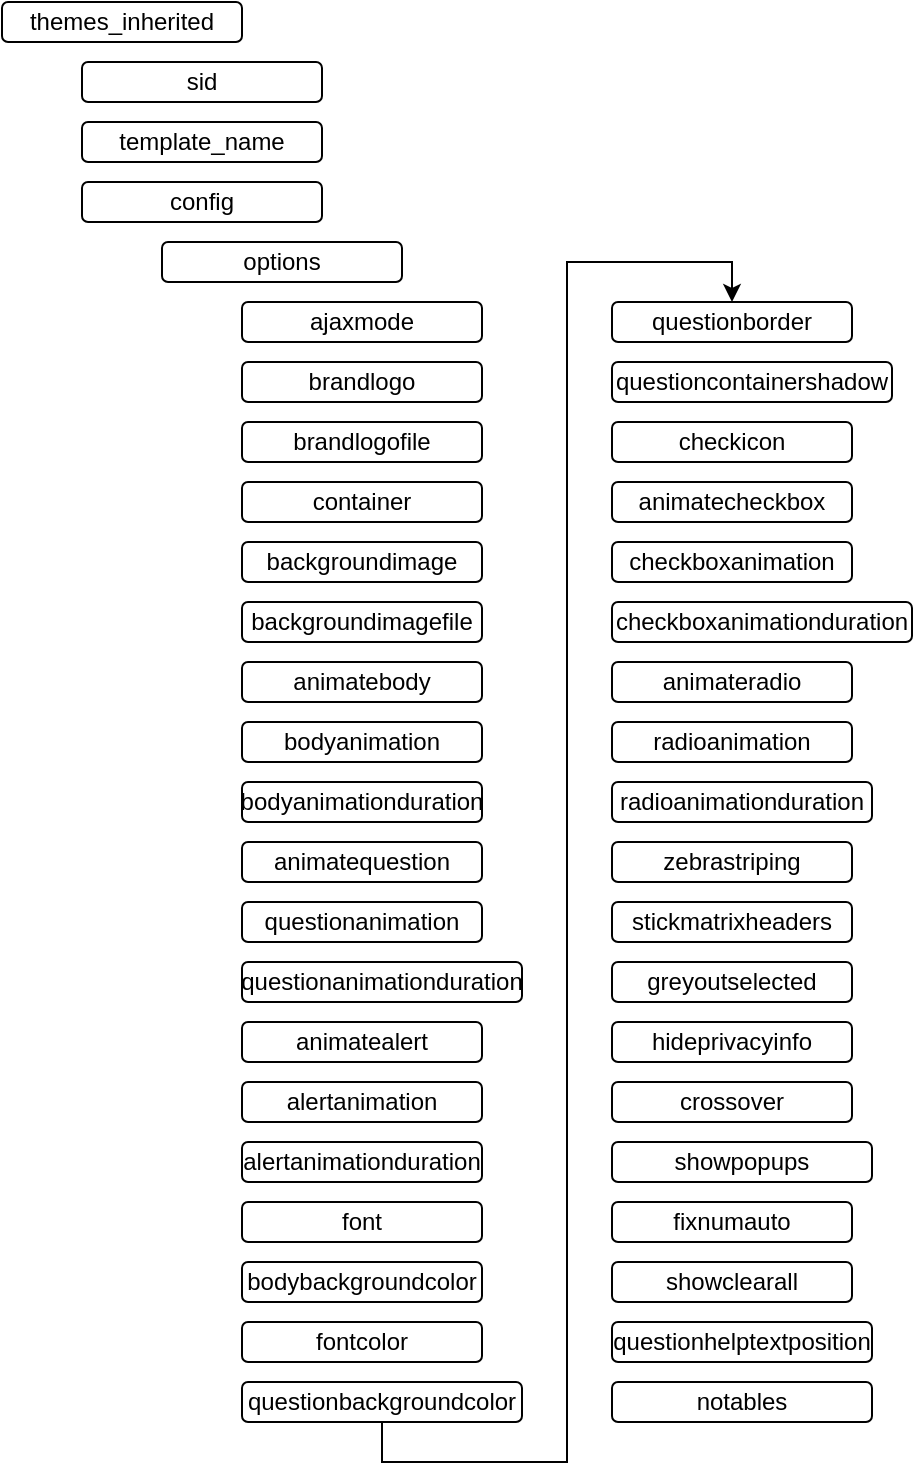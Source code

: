 <mxfile version="14.6.13" type="device"><diagram id="AVFKWEYXcg9EsE_OctUP" name="Page-1"><mxGraphModel dx="796" dy="1170" grid="1" gridSize="10" guides="1" tooltips="1" connect="1" arrows="1" fold="1" page="1" pageScale="1" pageWidth="850" pageHeight="1100" math="0" shadow="0"><root><mxCell id="0"/><mxCell id="1" parent="0"/><mxCell id="VKZo2rKo1eBrCq_VEaTB-1" value="themes_inherited" style="rounded=1;whiteSpace=wrap;html=1;" parent="1" vertex="1"><mxGeometry x="120" y="40" width="120" height="20" as="geometry"/></mxCell><mxCell id="VKZo2rKo1eBrCq_VEaTB-2" value="sid" style="rounded=1;whiteSpace=wrap;html=1;" parent="1" vertex="1"><mxGeometry x="160" y="70" width="120" height="20" as="geometry"/></mxCell><mxCell id="VKZo2rKo1eBrCq_VEaTB-3" value="template_name" style="rounded=1;whiteSpace=wrap;html=1;" parent="1" vertex="1"><mxGeometry x="160" y="100" width="120" height="20" as="geometry"/></mxCell><mxCell id="VKZo2rKo1eBrCq_VEaTB-4" value="config" style="rounded=1;whiteSpace=wrap;html=1;" parent="1" vertex="1"><mxGeometry x="160" y="130" width="120" height="20" as="geometry"/></mxCell><mxCell id="VKZo2rKo1eBrCq_VEaTB-5" value="options" style="rounded=1;whiteSpace=wrap;html=1;" parent="1" vertex="1"><mxGeometry x="200" y="160" width="120" height="20" as="geometry"/></mxCell><mxCell id="VKZo2rKo1eBrCq_VEaTB-6" value="ajaxmode" style="rounded=1;whiteSpace=wrap;html=1;" parent="1" vertex="1"><mxGeometry x="240" y="190" width="120" height="20" as="geometry"/></mxCell><mxCell id="VKZo2rKo1eBrCq_VEaTB-7" value="brandlogo" style="rounded=1;whiteSpace=wrap;html=1;" parent="1" vertex="1"><mxGeometry x="240" y="220" width="120" height="20" as="geometry"/></mxCell><mxCell id="VKZo2rKo1eBrCq_VEaTB-8" value="brandlogofile" style="rounded=1;whiteSpace=wrap;html=1;" parent="1" vertex="1"><mxGeometry x="240" y="250" width="120" height="20" as="geometry"/></mxCell><mxCell id="VKZo2rKo1eBrCq_VEaTB-9" value="container" style="rounded=1;whiteSpace=wrap;html=1;" parent="1" vertex="1"><mxGeometry x="240" y="280" width="120" height="20" as="geometry"/></mxCell><mxCell id="VKZo2rKo1eBrCq_VEaTB-10" value="backgroundimage" style="rounded=1;whiteSpace=wrap;html=1;" parent="1" vertex="1"><mxGeometry x="240" y="310" width="120" height="20" as="geometry"/></mxCell><mxCell id="VKZo2rKo1eBrCq_VEaTB-11" value="backgroundimagefile" style="rounded=1;whiteSpace=wrap;html=1;" parent="1" vertex="1"><mxGeometry x="240" y="340" width="120" height="20" as="geometry"/></mxCell><mxCell id="VKZo2rKo1eBrCq_VEaTB-12" value="animatebody" style="rounded=1;whiteSpace=wrap;html=1;" parent="1" vertex="1"><mxGeometry x="240" y="370" width="120" height="20" as="geometry"/></mxCell><mxCell id="VKZo2rKo1eBrCq_VEaTB-13" value="bodyanimation" style="rounded=1;whiteSpace=wrap;html=1;" parent="1" vertex="1"><mxGeometry x="240" y="400" width="120" height="20" as="geometry"/></mxCell><mxCell id="VKZo2rKo1eBrCq_VEaTB-14" value="bodyanimationduration" style="rounded=1;whiteSpace=wrap;html=1;" parent="1" vertex="1"><mxGeometry x="240" y="430" width="120" height="20" as="geometry"/></mxCell><mxCell id="VKZo2rKo1eBrCq_VEaTB-16" value="animatequestion" style="rounded=1;whiteSpace=wrap;html=1;" parent="1" vertex="1"><mxGeometry x="240" y="460" width="120" height="20" as="geometry"/></mxCell><mxCell id="VKZo2rKo1eBrCq_VEaTB-17" value="questionanimation" style="rounded=1;whiteSpace=wrap;html=1;" parent="1" vertex="1"><mxGeometry x="240" y="490" width="120" height="20" as="geometry"/></mxCell><mxCell id="VKZo2rKo1eBrCq_VEaTB-18" value="questionanimationduration" style="rounded=1;whiteSpace=wrap;html=1;" parent="1" vertex="1"><mxGeometry x="240" y="520" width="140" height="20" as="geometry"/></mxCell><mxCell id="VKZo2rKo1eBrCq_VEaTB-19" value="animatealert" style="rounded=1;whiteSpace=wrap;html=1;" parent="1" vertex="1"><mxGeometry x="240" y="550" width="120" height="20" as="geometry"/></mxCell><mxCell id="VKZo2rKo1eBrCq_VEaTB-20" value="alertanimation" style="rounded=1;whiteSpace=wrap;html=1;" parent="1" vertex="1"><mxGeometry x="240" y="580" width="120" height="20" as="geometry"/></mxCell><mxCell id="VKZo2rKo1eBrCq_VEaTB-21" value="alertanimationduration" style="rounded=1;whiteSpace=wrap;html=1;" parent="1" vertex="1"><mxGeometry x="240" y="610" width="120" height="20" as="geometry"/></mxCell><mxCell id="VKZo2rKo1eBrCq_VEaTB-22" value="font" style="rounded=1;whiteSpace=wrap;html=1;" parent="1" vertex="1"><mxGeometry x="240" y="640" width="120" height="20" as="geometry"/></mxCell><mxCell id="VKZo2rKo1eBrCq_VEaTB-23" value="bodybackgroundcolor" style="rounded=1;whiteSpace=wrap;html=1;" parent="1" vertex="1"><mxGeometry x="240" y="670" width="120" height="20" as="geometry"/></mxCell><mxCell id="VKZo2rKo1eBrCq_VEaTB-24" value="fontcolor" style="rounded=1;whiteSpace=wrap;html=1;" parent="1" vertex="1"><mxGeometry x="240" y="700" width="120" height="20" as="geometry"/></mxCell><mxCell id="VKZo2rKo1eBrCq_VEaTB-47" style="edgeStyle=orthogonalEdgeStyle;rounded=0;orthogonalLoop=1;jettySize=auto;html=1;exitX=0.5;exitY=1;exitDx=0;exitDy=0;entryX=0.5;entryY=0;entryDx=0;entryDy=0;" parent="1" source="VKZo2rKo1eBrCq_VEaTB-25" target="VKZo2rKo1eBrCq_VEaTB-26" edge="1"><mxGeometry relative="1" as="geometry"/></mxCell><mxCell id="VKZo2rKo1eBrCq_VEaTB-25" value="questionbackgroundcolor" style="rounded=1;whiteSpace=wrap;html=1;" parent="1" vertex="1"><mxGeometry x="240" y="730" width="140" height="20" as="geometry"/></mxCell><mxCell id="VKZo2rKo1eBrCq_VEaTB-26" value="questionborder" style="rounded=1;whiteSpace=wrap;html=1;" parent="1" vertex="1"><mxGeometry x="425" y="190" width="120" height="20" as="geometry"/></mxCell><mxCell id="VKZo2rKo1eBrCq_VEaTB-27" value="questioncontainershadow" style="rounded=1;whiteSpace=wrap;html=1;" parent="1" vertex="1"><mxGeometry x="425" y="220" width="140" height="20" as="geometry"/></mxCell><mxCell id="VKZo2rKo1eBrCq_VEaTB-28" value="checkicon" style="rounded=1;whiteSpace=wrap;html=1;" parent="1" vertex="1"><mxGeometry x="425" y="250" width="120" height="20" as="geometry"/></mxCell><mxCell id="VKZo2rKo1eBrCq_VEaTB-29" value="animatecheckbox" style="rounded=1;whiteSpace=wrap;html=1;" parent="1" vertex="1"><mxGeometry x="425" y="280" width="120" height="20" as="geometry"/></mxCell><mxCell id="VKZo2rKo1eBrCq_VEaTB-31" value="checkboxanimation" style="rounded=1;whiteSpace=wrap;html=1;" parent="1" vertex="1"><mxGeometry x="425" y="310" width="120" height="20" as="geometry"/></mxCell><mxCell id="VKZo2rKo1eBrCq_VEaTB-32" value="checkboxanimationduration" style="rounded=1;whiteSpace=wrap;html=1;" parent="1" vertex="1"><mxGeometry x="425" y="340" width="150" height="20" as="geometry"/></mxCell><mxCell id="VKZo2rKo1eBrCq_VEaTB-33" value="animateradio" style="rounded=1;whiteSpace=wrap;html=1;" parent="1" vertex="1"><mxGeometry x="425" y="370" width="120" height="20" as="geometry"/></mxCell><mxCell id="VKZo2rKo1eBrCq_VEaTB-34" value="radioanimation" style="rounded=1;whiteSpace=wrap;html=1;" parent="1" vertex="1"><mxGeometry x="425" y="400" width="120" height="20" as="geometry"/></mxCell><mxCell id="VKZo2rKo1eBrCq_VEaTB-35" value="radioanimationduration" style="rounded=1;whiteSpace=wrap;html=1;" parent="1" vertex="1"><mxGeometry x="425" y="430" width="130" height="20" as="geometry"/></mxCell><mxCell id="VKZo2rKo1eBrCq_VEaTB-37" value="zebrastriping" style="rounded=1;whiteSpace=wrap;html=1;" parent="1" vertex="1"><mxGeometry x="425" y="460" width="120" height="20" as="geometry"/></mxCell><mxCell id="VKZo2rKo1eBrCq_VEaTB-38" value="stickmatrixheaders" style="rounded=1;whiteSpace=wrap;html=1;" parent="1" vertex="1"><mxGeometry x="425" y="490" width="120" height="20" as="geometry"/></mxCell><mxCell id="VKZo2rKo1eBrCq_VEaTB-39" value="greyoutselected" style="rounded=1;whiteSpace=wrap;html=1;" parent="1" vertex="1"><mxGeometry x="425" y="520" width="120" height="20" as="geometry"/></mxCell><mxCell id="VKZo2rKo1eBrCq_VEaTB-40" value="hideprivacyinfo" style="rounded=1;whiteSpace=wrap;html=1;" parent="1" vertex="1"><mxGeometry x="425" y="550" width="120" height="20" as="geometry"/></mxCell><mxCell id="VKZo2rKo1eBrCq_VEaTB-41" value="crossover" style="rounded=1;whiteSpace=wrap;html=1;" parent="1" vertex="1"><mxGeometry x="425" y="580" width="120" height="20" as="geometry"/></mxCell><mxCell id="VKZo2rKo1eBrCq_VEaTB-42" value="showpopups" style="rounded=1;whiteSpace=wrap;html=1;" parent="1" vertex="1"><mxGeometry x="425" y="610" width="130" height="20" as="geometry"/></mxCell><mxCell id="VKZo2rKo1eBrCq_VEaTB-43" value="fixnumauto" style="rounded=1;whiteSpace=wrap;html=1;" parent="1" vertex="1"><mxGeometry x="425" y="640" width="120" height="20" as="geometry"/></mxCell><mxCell id="VKZo2rKo1eBrCq_VEaTB-44" value="showclearall" style="rounded=1;whiteSpace=wrap;html=1;" parent="1" vertex="1"><mxGeometry x="425" y="670" width="120" height="20" as="geometry"/></mxCell><mxCell id="VKZo2rKo1eBrCq_VEaTB-45" value="questionhelptextposition" style="rounded=1;whiteSpace=wrap;html=1;" parent="1" vertex="1"><mxGeometry x="425" y="700" width="130" height="20" as="geometry"/></mxCell><mxCell id="VKZo2rKo1eBrCq_VEaTB-46" value="notables" style="rounded=1;whiteSpace=wrap;html=1;" parent="1" vertex="1"><mxGeometry x="425" y="730" width="130" height="20" as="geometry"/></mxCell></root></mxGraphModel></diagram></mxfile>